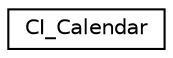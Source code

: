 digraph "Graphical Class Hierarchy"
{
 // LATEX_PDF_SIZE
  edge [fontname="Helvetica",fontsize="10",labelfontname="Helvetica",labelfontsize="10"];
  node [fontname="Helvetica",fontsize="10",shape=record];
  rankdir="LR";
  Node0 [label="CI_Calendar",height=0.2,width=0.4,color="black", fillcolor="white", style="filled",URL="$class_c_i___calendar.html",tooltip=" "];
}
